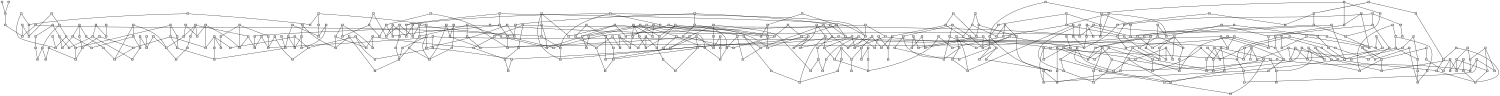 graph G { 
overlap=false
size =  "10";
node [shape=square , fixedsize=true, fontsize=5, width=.10, height=.10];
0[ pos = "0.11536,5.94378!", label="0" ]
1[ pos = "2.03345,6.10248!", label="1" ]
2[ pos = "2.69478,4.07483!", label="2" ]
3[ pos = "8.80306,5.99658!", label="3" ]
4[ pos = "1.3303,6.43544!", label="4" ]
5[ pos = "7.25028,3.07352!", label="5" ]
6[ pos = "5.8327,6.76443!", label="6" ]
7[ pos = "1.64983,3.02927!", label="7" ]
8[ pos = "8.55251,4.69344!", label="8" ]
9[ pos = "8.05506,7.86676!", label="9" ]
10[ pos = "7.99677,6.15192!", label="10" ]
11[ pos = "9.32615,2.05481!", label="11" ]
12[ pos = "6.60268,1.29368!", label="12" ]
13[ pos = "7.6043,6.36372!", label="13" ]
14[ pos = "5.4854,1.50487!", label="14" ]
15[ pos = "9.53673,3.43425!", label="15" ]
16[ pos = "3.97015,2.05695!", label="16" ]
17[ pos = "4.56832,4.1551!", label="17" ]
18[ pos = "6.72292,1.96509!", label="18" ]
19[ pos = "1.61412,8.89615!", label="19" ]
20[ pos = "6.28956,7.61956!", label="20" ]
21[ pos = "4.42091,2.6722!", label="21" ]
22[ pos = "3.85998,1.74383!", label="22" ]
23[ pos = "0.932951,8.29493!", label="23" ]
24[ pos = "6.06616,4.25367!", label="24" ]
25[ pos = "6.97745,6.57094!", label="25" ]
26[ pos = "0.62624,6.56728!", label="26" ]
27[ pos = "9.57244,7.61956!", label="27" ]
28[ pos = "8.65352,5.9386!", label="28" ]
29[ pos = "0.183721,2.36244!", label="29" ]
30[ pos = "6.43117,1.37181!", label="30" ]
31[ pos = "3.23038,8.25159!", label="31" ]
32[ pos = "4.4792,7.67968!", label="32" ]
33[ pos = "0.15717,8.2992!", label="33" ]
34[ pos = "6.71468,9.24955!", label="34" ]
35[ pos = "4.38917,7.47093!", label="35" ]
36[ pos = "7.52251,0.0784326!", label="36" ]
37[ pos = "7.47368,5.50401!", label="37" ]
38[ pos = "9.55107,1.64251!", label="38" ]
39[ pos = "1.72857,0.215155!", label="39" ]
40[ pos = "0.0396741,5.1558!", label="40" ]
41[ pos = "9.70702,0.356761!", label="41" ]
42[ pos = "8.49879,9.79064!", label="42" ]
43[ pos = "5.78936,2.08838!", label="43" ]
44[ pos = "3.54198,3.41746!", label="44" ]
45[ pos = "0.218818,8.12433!", label="45" ]
46[ pos = "1.70171,7.42363!", label="46" ]
47[ pos = "0.888394,3.61644!", label="47" ]
48[ pos = "6.02008,2.17902!", label="48" ]
49[ pos = "3.19742,7.84356!", label="49" ]
50[ pos = "7.24326,4.7087!", label="50" ]
51[ pos = "3.28257,5.75671!", label="51" ]
52[ pos = "5.42283,5.13382!", label="52" ]
53[ pos = "4.94583,8.45668!", label="53" ]
54[ pos = "4.7441,3.44523!", label="54" ]
55[ pos = "5.58153,6.65487!", label="55" ]
56[ pos = "9.38322,3.17301!", label="56" ]
57[ pos = "1.42216,6.19037!", label="57" ]
58[ pos = "3.21696,3.50993!", label="58" ]
59[ pos = "7.41356,9.65361!", label="59" ]
60[ pos = "1.19297,6.45741!", label="60" ]
61[ pos = "2.02826,3.19193!", label="61" ]
62[ pos = "5.16739,0.551469!", label="62" ]
63[ pos = "2.33802,2.54952!", label="63" ]
64[ pos = "2.03284,7.73614!", label="64" ]
65[ pos = "9.64812,7.4105!", label="65" ]
66[ pos = "6.94357,4.93789!", label="66" ]
67[ pos = "1.01138,8.10205!", label="67" ]
68[ pos = "9.44639,6.91824!", label="68" ]
69[ pos = "6.93777,3.72875!", label="69" ]
70[ pos = "5.33982,1.94952!", label="70" ]
71[ pos = "0.599689,5.78967!", label="71" ]
72[ pos = "2.0661,6.8923!", label="72" ]
73[ pos = "8.8638,6.34877!", label="73" ]
74[ pos = "0.448317,3.2255!", label="74" ]
75[ pos = "0.442213,4.81918!", label="75" ]
76[ pos = "0.592975,0.597247!", label="76" ]
77[ pos = "1.49297,2.42195!", label="77" ]
78[ pos = "4.75936,9.45952!", label="78" ]
79[ pos = "3.96771,8.38343!", label="79" ]
80[ pos = "5.01999,9.34263!", label="80" ]
81[ pos = "7.03116,6.9332!", label="81" ]
82[ pos = "8.51344,4.34339!", label="82" ]
83[ pos = "6.85629,9.16745!", label="83" ]
84[ pos = "8.11029,2.37709!", label="84" ]
85[ pos = "5.11155,8.83358!", label="85" ]
86[ pos = "1.30222,9.76501!", label="86" ]
87[ pos = "1.4539,6.10828!", label="87" ]
88[ pos = "5.12345,7.71264!", label="88" ]
89[ pos = "0.334483,8.4228!", label="89" ]
90[ pos = "9.92218,2.25043!", label="90" ]
91[ pos = "7.43797,2.40242!", label="91" ]
92[ pos = "9.79156,4.19019!", label="92" ]
93[ pos = "6.05731,5.98254!", label="93" ]
94[ pos = "2.47322,0.662862!", label="94" ]
95[ pos = "8.72951,4.76241!", label="95" ]
96[ pos = "6.54622,4.80392!", label="96" ]
97[ pos = "4.43129,1.65899!", label="97" ]
98[ pos = "8.71303,5.14451!", label="98" ]
99[ pos = "6.65853,3.9256!", label="99" ]
100[ pos = "8.99594,1.26957!", label="100" ]
101[ pos = "2.69265,6.59536!", label="101" ]
102[ pos = "6.6567,7.31376!", label="102" ]
103[ pos = "9.37681,6.41224!", label="103" ]
104[ pos = "4.65072,9.84497!", label="104" ]
105[ pos = "5.70086,5.3151!", label="105" ]
106[ pos = "5.42894,1.71026!", label="106" ]
107[ pos = "7.52342,7.53258!", label="107" ]
108[ pos = "5.89984,8.40022!", label="108" ]
109[ pos = "4.72762,9.35484!", label="109" ]
110[ pos = "4.36537,8.49086!", label="110" ]
111[ pos = "6.13727,5.6444!", label="111" ]
112[ pos = "7.2393,4.7383!", label="112" ]
113[ pos = "2.4955,2.14637!", label="113" ]
114[ pos = "8.36543,7.37297!", label="114" ]
115[ pos = "2.82327,7.66289!", label="115" ]
116[ pos = "8.7463,6.16627!", label="116" ]
117[ pos = "4.46883,5.15122!", label="117" ]
118[ pos = "9.49187,2.8309!", label="118" ]
119[ pos = "2.16346,5.8153!", label="119" ]
120[ pos = "5.80676,0.313425!", label="120" ]
121[ pos = "6.39058,5.24094!", label="121" ]
122[ pos = "4.82315,0.543229!", label="122" ]
123[ pos = "6.38447,5.65111!", label="123" ]
124[ pos = "5.09293,7.2042!", label="124" ]
125[ pos = "8.07245,3.33201!", label="125" ]
126[ pos = "0.555742,5.08438!", label="126" ]
127[ pos = "2.26783,5.29984!", label="127" ]
128[ pos = "6.78884,2.57546!", label="128" ]
129[ pos = "3.43333,4.26771!", label="129" ]
130[ pos = "2.35542,8.87265!", label="130" ]
131[ pos = "4.31776,5.97675!", label="131" ]
132[ pos = "3.06619,2.45003!", label="132" ]
133[ pos = "6.79006,7.95129!", label="133" ]
134[ pos = "1.95807,2.36427!", label="134" ]
135[ pos = "4.1728,3.7434!", label="135" ]
136[ pos = "2.81289,8.95474!", label="136" ]
137[ pos = "5.39445,1.72826!", label="137" ]
138[ pos = "0.0210578,5.49944!", label="138" ]
139[ pos = "6.27003,2.51289!", label="139" ]
140[ pos = "2.6075,7.39158!", label="140" ]
141[ pos = "8.22291,4.0202!", label="141" ]
142[ pos = "5.2266,0.397046!", label="142" ]
143[ pos = "9.76073,8.3105!", label="143" ]
144[ pos = "3.94726,4.55794!", label="144" ]
145[ pos = "1.01627,9.20652!", label="145" ]
146[ pos = "9.63164,5.30076!", label="146" ]
147[ pos = "6.67226,4.77828!", label="147" ]
148[ pos = "6.72475,8.31721!", label="148" ]
149[ pos = "7.5689,3.75713!", label="149" ]
150[ pos = "0.269173,9.77325!", label="150" ]
151[ pos = "6.32435,9.93561!", label="151" ]
152[ pos = "8.9526,8.41761!", label="152" ]
153[ pos = "7.26554,3.61736!", label="153" ]
154[ pos = "7.00247,1.142!", label="154" ]
155[ pos = "5.99109,4.185!", label="155" ]
156[ pos = "2.74239,8.56502!", label="156" ]
157[ pos = "8.87356,2.83792!", label="157" ]
158[ pos = "6.62252,2.1952!", label="158" ]
159[ pos = "7.81671,9.57213!", label="159" ]
160[ pos = "6.53005,9.74151!", label="160" ]
161[ pos = "0.579547,3.45897!", label="161" ]
162[ pos = "3.20322,0.126347!", label="162" ]
163[ pos = "1.97821,0.290231!", label="163" ]
164[ pos = "3.55174,4.77554!", label="164" ]
165[ pos = "6.2801,6.64418!", label="165" ]
166[ pos = "4.70138,6.73025!", label="166" ]
167[ pos = "6.10096,4.44288!", label="167" ]
168[ pos = "6.57247,4.16333!", label="168" ]
169[ pos = "8.11975,5.06119!", label="169" ]
170[ pos = "5.80798,9.84649!", label="170" ]
171[ pos = "0.921049,7.04642!", label="171" ]
172[ pos = "8.86013,3.13852!", label="172" ]
173[ pos = "5.28001,6.51601!", label="173" ]
174[ pos = "7.05039,6.05731!", label="174" ]
175[ pos = "2.20038,4.29121!", label="175" ]
176[ pos = "1.41392,9.99329!", label="176" ]
177[ pos = "9.01975,8.83541!", label="177" ]
178[ pos = "0.143437,4.63179!", label="178" ]
179[ pos = "8.89126,9.04904!", label="179" ]
180[ pos = "6.44093,5.64623!", label="180" ]
181[ pos = "3.96191,5.99933!", label="181" ]
182[ pos = "9.59258,2.72011!", label="182" ]
183[ pos = "7.54875,7.62963!", label="183" ]
184[ pos = "7.0806,4.46608!", label="184" ]
185[ pos = "5.63524,5.52477!", label="185" ]
186[ pos = "0.541704,1.80059!", label="186" ]
187[ pos = "2.996,7.78924!", label="187" ]
188[ pos = "3.3842,6.33992!", label="188" ]
189[ pos = "4.26191,7.09799!", label="189" ]
190[ pos = "2.87973,5.37461!", label="190" ]
191[ pos = "5.23881,7.98914!", label="191" ]
192[ pos = "4.53932,9.99359!", label="192" ]
193[ pos = "4.79598,2.45582!", label="193" ]
194[ pos = "1.58757,7.9104!", label="194" ]
195[ pos = "2.62795,7.90216!", label="195" ]
196[ pos = "7.34703,7.56249!", label="196" ]
197[ pos = "3.2139,6.52211!", label="197" ]
198[ pos = "3.3433,5.04013!", label="198" ]
199[ pos = "1.27476,0.171209!", label="199" ]
200[ pos = "0.948515,0.412!", label="200" ]
201[ pos = "9.05301,9.78637!", label="201" ]
202[ pos = "9.37071,5.00534!", label="202" ]
203[ pos = "0.714743,3.41746!", label="203" ]
204[ pos = "7.80236,6.20777!", label="204" ]
205[ pos = "4.19996,1.93945!", label="205" ]
206[ pos = "4.54299,1.35014!", label="206" ]
207[ pos = "5.8208,6.49739!", label="207" ]
208[ pos = "0.908536,7.23502!", label="208" ]
209[ pos = "7.93085,6.75588!", label="209" ]
210[ pos = "2.73354,6.86911!", label="210" ]
211[ pos = "4.96872,4.01013!", label="211" ]
212[ pos = "7.28874,9.97009!", label="212" ]
213[ pos = "8.1991,8.22504!", label="213" ]
214[ pos = "8.41761,8.80062!", label="214" ]
215[ pos = "4.45051,3.05734!", label="215" ]
216[ pos = "7.7102,5.90045!", label="216" ]
217[ pos = "9.176,7.93603!", label="217" ]
218[ pos = "4.52345,5.27329!", label="218" ]
219[ pos = "9.13816,1.24851!", label="219" ]
220[ pos = "2.66274,3.59447!", label="220" ]
221[ pos = "5.0383,3.70952!", label="221" ]
222[ pos = "6.53493,3.00058!", label="222" ]
223[ pos = "9.39818,5.96118!", label="223" ]
224[ pos = "4.58632,2.02277!", label="224" ]
225[ pos = "0.00793481,9.48088!", label="225" ]
226[ pos = "2.84127,6.2273!", label="226" ]
227[ pos = "4.2555,4.84664!", label="227" ]
228[ pos = "6.34663,5.12711!", label="228" ]
229[ pos = "4.64217,6.43239!", label="229" ]
230[ pos = "1.34098,6.92343!", label="230" ]
231[ pos = "0.807825,7.58873!", label="231" ]
232[ pos = "5.96149,7.64245!", label="232" ]
233[ pos = "8.3697,5.37645!", label="233" ]
234[ pos = "2.29194,6.22974!", label="234" ]
235[ pos = "9.88952,8.91201!", label="235" ]
236[ pos = "7.57836,2.16468!", label="236" ]
237[ pos = "8.28303,0.388501!", label="237" ]
238[ pos = "7.41234,7.15445!", label="238" ]
239[ pos = "7.98456,2.83853!", label="239" ]
240[ pos = "8.70083,7.4749!", label="240" ]
241[ pos = "4.17554,3.6906!", label="241" ]
242[ pos = "5.23392,8.51711!", label="242" ]
243[ pos = "5.39293,8.19697!", label="243" ]
244[ pos = "3.66344,8.10511!", label="244" ]
245[ pos = "9.83093,1.78167!", label="245" ]
246[ pos = "2.70241,0.143437!", label="246" ]
247[ pos = "0.64272,5.37919!", label="247" ]
248[ pos = "3.361,5.1619!", label="248" ]
249[ pos = "0.562761,2.82327!", label="249" ]
250[ pos = "3.02957,9.31333!", label="250" ]
251[ pos = "1.15482,4.34889!", label="251" ]
252[ pos = "1.22288,8.39564!", label="252" ]
253[ pos = "7.00339,5.27055!", label="253" ]
254[ pos = "9.79492,8.45302!", label="254" ]
255[ pos = "0.15717,3.89874!", label="255" ]
256[ pos = "5.44084,9.52116!", label="256" ]
257[ pos = "5.14206,7.75658!", label="257" ]
258[ pos = "7.29606,4.08185!", label="258" ]
259[ pos = "9.84863,2.15918!", label="259" ]
260[ pos = "7.44499,6.7864!", label="260" ]
261[ pos = "2.61544,0.22248!", label="261" ]
262[ pos = "7.15201,7.00858!", label="262" ]
263[ pos = "0.812708,8.35505!", label="263" ]
264[ pos = "6.63015,0.795312!", label="264" ]
265[ pos = "1.24577,6.30421!", label="265" ]
266[ pos = "1.15329,3.77392!", label="266" ]
267[ pos = "7.68303,5.81408!", label="267" ]
268[ pos = "1.33305,1.57659!", label="268" ]
269[ pos = "5.83026,6.96127!", label="269" ]
270[ pos = "0.364696,9.34935!", label="270" ]
271[ pos = "1.05502,6.22517!", label="271" ]
272[ pos = "6.05976,6.9042!", label="272" ]
273[ pos = "9.17997,5.36241!", label="273" ]
274[ pos = "0.475784,1.07913!", label="274" ]
275[ pos = "5.65203,5.1442!", label="275" ]
276[ pos = "4.95895,1.86712!", label="276" ]
277[ pos = "3.40831,3.01736!", label="277" ]
278[ pos = "3.40342,3.87799!", label="278" ]
279[ pos = "4.73891,8.75515!", label="279" ]
280[ pos = "1.55217,9.69207!", label="280" ]
281[ pos = "7.47215,7.15964!", label="281" ]
282[ pos = "5.14206,6.67501!", label="282" ]
283[ pos = "0.784936,1.87475!", label="283" ]
284[ pos = "4.7087,3.80963!", label="284" ]
285[ pos = "0.957671,9.37895!", label="285" ]
286[ pos = "9.86694,0.109867!", label="286" ]
287[ pos = "2.37983,7.21183!", label="287" ]
288[ pos = "0.871914,1.17924!", label="288" ]
289[ pos = "4.12336,5.50523!", label="289" ]
290[ pos = "0.283822,5.47777!", label="290" ]
291[ pos = "7.39586,5.87512!", label="291" ]
292[ pos = "2.53639,6.85629!", label="292" ]
293[ pos = "4.1847,6.74062!", label="293" ]
294[ pos = "4.23261,4.92447!", label="294" ]
295[ pos = "2.40333,9.13083!", label="295" ]
296[ pos = "2.97403,9.81292!", label="296" ]
297[ pos = "7.85699,2.04199!", label="297" ]
298[ pos = "7.53746,2.89163!", label="298" ]
299[ pos = "8.3343,1.40965!", label="299" ]
300[ pos = "7.21152,0.00946074!", label="300" ]
301[ pos = "0.142216,1.75451!", label="301" ]
302[ pos = "3.1077,8.81344!", label="302" ]
303[ pos = "2.3954,4.56709!", label="303" ]
304[ pos = "9.25535,6.71438!", label="304" ]
305[ pos = "9.36949,2.49397!", label="305" ]
306[ pos = "6.29231,1.0596!", label="306" ]
307[ pos = "6.23463,3.38755!", label="307" ]
308[ pos = "5.57024,8.07367!", label="308" ]
309[ pos = "8.48231,3.27952!", label="309" ]
310[ pos = "6.47816,2.13263!", label="310" ]
311[ pos = "0.351878,2.34535!", label="311" ]
312[ pos = "4.80392,1.93213!", label="312" ]
313[ pos = "2.57912,2.91726!", label="313" ]
314[ pos = "4.94278,5.11216!", label="314" ]
315[ pos = "4.76669,3.61156!", label="315" ]
316[ pos = "3.76507,7.90307!", label="316" ]
317[ pos = "2.70272,8.63186!", label="317" ]
318[ pos = "8.95779,1.35075!", label="318" ]
319[ pos = "5.92914,6.31062!", label="319" ]
320[ pos = "9.64965,0.689413!", label="320" ]
321[ pos = "5.87786,5.95019!", label="321" ]
322[ pos = "2.1366,9.41893!", label="322" ]
323[ pos = "9.88556,7.02963!", label="323" ]
324[ pos = "8.51589,4.65316!", label="324" ]
325[ pos = "1.40049,9.83428!", label="325" ]
326[ pos = "1.04007,5.30015!", label="326" ]
327[ pos = "1.69256,1.57567!", label="327" ]
328[ pos = "0.0128178,9.63622!", label="328" ]
329[ pos = "3.37901,7.0629!", label="329" ]
330[ pos = "8.02545,3.83709!", label="330" ]
331[ pos = "1.08097,7.98395!", label="331" ]
332[ pos = "8.35719,8.03003!", label="332" ]
333[ pos = "9.52025,9.86663!", label="333" ]
334[ pos = "0.348216,1.42582!", label="334" ]
335[ pos = "4.36934,0.77456!", label="335" ]
336[ pos = "9.55718,3.09702!", label="336" ]
337[ pos = "6.17023,0.807825!", label="337" ]
338[ pos = "5.51469,9.96246!", label="338" ]
339[ pos = "2.62856,6.46168!", label="339" ]
340[ pos = "4.89151,8.5406!", label="340" ]
341[ pos = "9.60326,8.91629!", label="341" ]
342[ pos = "2.88278,2.0365!", label="342" ]
343[ pos = "6.09577,0.310068!", label="343" ]
344[ pos = "0.63509,9.32371!", label="344" ]
345[ pos = "3.55998,7.06931!", label="345" ]
346[ pos = "1.51402,7.37907!", label="346" ]
347[ pos = "4.8384,4.34431!", label="347" ]
348[ pos = "4.03668,3.74218!", label="348" ]
349[ pos = "3.03873,0.62685!", label="349" ]
350[ pos = "4.27442,0.554521!", label="350" ]
351[ pos = "5.6682,6.60482!", label="351" ]
352[ pos = "5.54277,6.74276!", label="352" ]
353[ pos = "4.33119,7.31376!", label="353" ]
354[ pos = "8.1869,9.90936!", label="354" ]
355[ pos = "5.30595,1.65746!", label="355" ]
356[ pos = "7.27744,4.49355!", label="356" ]
357[ pos = "1.31413,8.35078!", label="357" ]
358[ pos = "1.03183,7.76482!", label="358" ]
359[ pos = "9.794,2.35023!", label="359" ]
360[ pos = "7.76666,0.206305!", label="360" ]
361[ pos = "7.98791,0.839259!", label="361" ]
362[ pos = "4.20026,1.86346!", label="362" ]
363[ pos = "0.161748,2.82174!", label="363" ]
364[ pos = "2.91513,1.20426!", label="364" ]
365[ pos = "7.26463,1.39439!", label="365" ]
366[ pos = "1.79327,8.06543!", label="366" ]
367[ pos = "4.33973,2.75826!", label="367" ]
368[ pos = "3.23435,7.24357!", label="368" ]
369[ pos = "6.00787,1.02664!", label="369" ]
370[ pos = "5.97552,4.29121!", label="370" ]
371[ pos = "5.32243,2.902!", label="371" ]
372[ pos = "7.31742,0.0836207!", label="372" ]
373[ pos = "6.32191,1.27445!", label="373" ]
374[ pos = "8.5757,5.71886!", label="374" ]
375[ pos = "5.58306,1.80944!", label="375" ]
376[ pos = "1.5656,4.30799!", label="376" ]
377[ pos = "3.09061,1.58818!", label="377" ]
378[ pos = "8.93796,1.22898!", label="378" ]
379[ pos = "7.73827,3.85815!", label="379" ]
380[ pos = "6.16749,9.39329!", label="380" ]
381[ pos = "7.76666,7.96258!", label="381" ]
382[ pos = "8.02423,1.09958!", label="382" ]
383[ pos = "1.46062,8.5052!", label="383" ]
384[ pos = "7.3217,3.03018!", label="384" ]
385[ pos = "8.40938,2.81838!", label="385" ]
386[ pos = "8.76614,5.95264!", label="386" ]
387[ pos = "6.64541,0.794092!", label="387" ]
388[ pos = "5.71612,5.69414!", label="388" ]
389[ pos = "5.97613,6.13788!", label="389" ]
390[ pos = "2.66457,6.94662!", label="390" ]
391[ pos = "2.82052,3.11441!", label="391" ]
392[ pos = "1.25401,6.46535!", label="392" ]
393[ pos = "6.85934,7.84417!", label="393" ]
394[ pos = "2.64321,7.22556!", label="394" ]
395[ pos = "4.81521,8.20826!", label="395" ]
396[ pos = "4.02997,0.0985748!", label="396" ]
397[ pos = "1.67608,1.43651!", label="397" ]
398[ pos = "2.14972,4.61104!", label="398" ]
399[ pos = "4.67025,3.42784!", label="399" ]
400[ pos = "1.55675,5.34501!", label="400" ]
401[ pos = "0.307932,8.87326!", label="401" ]
402[ pos = "0.506302,5.5501!", label="402" ]
403[ pos = "9.80438,6.24409!", label="403" ]
404[ pos = "2.24219,4.5204!", label="404" ]
405[ pos = "3.18949,6.70248!", label="405" ]
406[ pos = "4.51247,0.307932!", label="406" ]
407[ pos = "7.42729,1.00375!", label="407" ]
408[ pos = "5.11521,4.32691!", label="408" ]
409[ pos = "8.84671,3.44676!", label="409" ]
410[ pos = "6.29597,9.41649!", label="410" ]
411[ pos = "5.20432,6.93869!", label="411" ]
412[ pos = "5.80248,7.92291!", label="412" ]
413[ pos = "7.687,8.23573!", label="413" ]
414[ pos = "7.41417,1.3654!", label="414" ]
415[ pos = "8.1698,7.42149!", label="415" ]
416[ pos = "8.75546,8.24366!", label="416" ]
417[ pos = "2.03803,0.687277!", label="417" ]
418[ pos = "9.20652,1.55278!", label="418" ]
419[ pos = "1.89154,0.474563!", label="419" ]
420[ pos = "5.72619,2.57088!", label="420" ]
421[ pos = "2.4369,2.04321!", label="421" ]
422[ pos = "9.39543,2.47505!", label="422" ]
423[ pos = "1.88574,0.528581!", label="423" ]
424[ pos = "0.49501,8.35444!", label="424" ]
425[ pos = "0.168462,7.54967!", label="425" ]
426[ pos = "4.93698,5.17655!", label="426" ]
427[ pos = "9.27885,1.42857!", label="427" ]
428[ pos = "9.84649,0.279855!", label="428" ]
429[ pos = "6.05579,0.0900296!", label="429" ]
430[ pos = "1.12461,1.94159!", label="430" ]
431[ pos = "2.72347,0.693381!", label="431" ]
432[ pos = "0.794092,8.5934!", label="432" ]
433[ pos = "5.49669,5.07004!", label="433" ]
434[ pos = "6.9396,0.242622!", label="434" ]
435[ pos = "6.5627,5.02213!", label="435" ]
436[ pos = "4.0611,8.66665!", label="436" ]
437[ pos = "9.75677,6.54775!", label="437" ]
438[ pos = "6.6509,7.93329!", label="438" ]
439[ pos = "5.24155,7.05313!", label="439" ]
440[ pos = "3.80291,1.82104!", label="440" ]
441[ pos = "3.50352,4.61745!", label="441" ]
442[ pos = "7.67052,9.69481!", label="442" ]
443[ pos = "3.97504,3.37046!", label="443" ]
444[ pos = "3.58592,7.39738!", label="444" ]
445[ pos = "8.60103,4.04401!", label="445" ]
446[ pos = "4.65102,4.73098!", label="446" ]
447[ pos = "5.65844,3.76385!", label="447" ]
448[ pos = "8.61354,6.0744!", label="448" ]
449[ pos = "4.14319,4.14289!", label="449" ]
450[ pos = "9.84039,5.71398!", label="450" ]
451[ pos = "4.03394,1.73437!", label="451" ]
452[ pos = "4.2024,4.44044!", label="452" ]
453[ pos = "2.74789,9.91516!", label="453" ]
454[ pos = "9.68108,8.97946!", label="454" ]
455[ pos = "3.10282,6.25294!", label="455" ]
456[ pos = "0.509354,0.814234!", label="456" ]
457[ pos = "3.09214,4.42854!", label="457" ]
458[ pos = "7.6632,5.97095!", label="458" ]
459[ pos = "2.79122,4.76821!", label="459" ]
460[ pos = "3.5081,2.31452!", label="460" ]
461[ pos = "8.70418,2.45277!", label="461" ]
462[ pos = "3.42509,5.93646!", label="462" ]
463[ pos = "0.863369,7.46544!", label="463" ]
464[ pos = "2.21564,3.17942!", label="464" ]
465[ pos = "2.99966,5.33982!", label="465" ]
466[ pos = "8.10694,9.87335!", label="466" ]
467[ pos = "1.08524,2.772!", label="467" ]
468[ pos = "2.16804,4.33851!", label="468" ]
469[ pos = "0.573748,7.15751!", label="469" ]
470[ pos = "5.94806,5.72344!", label="470" ]
471[ pos = "7.6397,4.11725!", label="471" ]
472[ pos = "5.14847,4.23261!", label="472" ]
473[ pos = "4.73769,2.07312!", label="473" ]
474[ pos = "2.14331,4.81796!", label="474" ]
475[ pos = "5.78906,7.93909!", label="475" ]
476[ pos = "5.16251,0.883206!", label="476" ]
477[ pos = "1.30894,2.98532!", label="477" ]
478[ pos = "6.94205,9.57457!", label="478" ]
479[ pos = "8.79055,2.9429!", label="479" ]
480[ pos = "0.665304,5.21378!", label="480" ]
481[ pos = "8.65078,1.40751!", label="481" ]
482[ pos = "5.99933,2.43995!", label="482" ]
483[ pos = "1.0596,0.607929!", label="483" ]
484[ pos = "3.03873,5.61937!", label="484" ]
485[ pos = "3.95917,8.60042!", label="485" ]
486[ pos = "6.97867,6.08753!", label="486" ]
487[ pos = "7.58507,6.94723!", label="487" ]
488[ pos = "1.31596,3.78735!", label="488" ]
489[ pos = "5.80554,7.95404!", label="489" ]
490[ pos = "2.40364,4.8619!", label="490" ]
491[ pos = "9.59136,5.51225!", label="491" ]
492[ pos = "3.1605,1.76824!", label="492" ]
493[ pos = "2.92215,8.6227!", label="493" ]
494[ pos = "8.75851,7.47368!", label="494" ]
495[ pos = "6.45314,1.6538!", label="495" ]
496[ pos = "2.09082,0.294809!", label="496" ]
497[ pos = "9.24284,0.404981!", label="497" ]
498[ pos = "1.84027,0.945463!", label="498" ]
499[ pos = "3.8612,8.02881!", label="499" ]
0--138;
1--87;
1--119;
1--234;
2--175;
2--220;
2--457;
3--116;
3--223;
3--386;
4--265;
4--392;
5--128;
5--153;
5--384;
6--269;
6--351;
7--61;
7--477;
8--95;
8--169;
8--324;
9--332;
9--381;
9--415;
10--204;
10--448;
11--38;
11--259;
11--422;
12--30;
12--154;
13--204;
13--260;
14--106;
14--369;
14--476;
15--56;
15--92;
16--205;
16--440;
16--460;
17--284;
17--347;
17--449;
18--158;
18--365;
18--495;
19--145;
19--322;
19--383;
20--102;
20--232;
20--438;
21--193;
21--367;
22--440;
22--451;
23--67;
23--252;
23--263;
24--155;
24--167;
24--168;
24--370;
25--81;
25--165;
25--486;
26--171;
26--271;
27--65;
27--217;
28--374;
28--386;
28--448;
29--301;
29--311;
29--363;
30--373;
30--495;
31--49;
31--244;
31--493;
32--35;
32--395;
32--499;
33--45;
33--89;
34--83;
34--410;
34--478;
35--124;
35--353;
36--360;
36--372;
37--169;
37--253;
37--267;
38--245;
38--427;
39--163;
39--199;
40--138;
41--320;
41--428;
41--497;
42--201;
42--354;
43--48;
43--375;
44--58;
44--277;
44--443;
45--425;
46--64;
46--72;
46--346;
47--203;
47--266;
48--482;
49--187;
50--112;
50--356;
51--462;
51--484;
52--314;
52--433;
53--242;
53--340;
53--395;
54--315;
54--371;
54--399;
55--173;
55--351;
55--352;
56--172;
56--336;
57--87;
57--265;
58--278;
58--391;
59--212;
59--442;
59--478;
60--392;
61--464;
62--122;
62--142;
62--476;
63--113;
63--134;
63--313;
64--195;
64--287;
64--366;
65--323;
66--112;
66--147;
66--253;
67--331;
68--304;
68--323;
68--437;
68--494;
69--99;
69--153;
70--137;
70--276;
70--420;
71--271;
71--402;
72--287;
73--103;
73--116;
74--161;
74--249;
75--126;
75--178;
75--251;
76--200;
76--456;
77--134;
77--430;
77--467;
78--80;
78--104;
78--109;
79--485;
79--499;
80--85;
80--256;
81--102;
81--262;
82--324;
82--445;
83--148;
84--239;
84--297;
85--242;
86--285;
86--325;
88--124;
88--257;
89--401;
89--424;
90--259;
90--359;
91--128;
91--236;
91--298;
92--202;
93--321;
93--389;
94--261;
94--417;
94--431;
95--98;
96--147;
96--167;
96--435;
97--206;
97--362;
98--233;
98--273;
99--168;
99--307;
100--219;
100--318;
100--378;
101--210;
101--339;
102--272;
102--393;
103--223;
103--304;
103--437;
104--192;
105--185;
105--275;
106--137;
106--375;
107--183;
107--196;
107--281;
108--148;
108--489;
109--279;
110--279;
110--436;
111--123;
111--470;
113--342;
113--421;
114--240;
114--415;
115--140;
115--187;
115--195;
115--368;
116--448;
117--218;
117--294;
118--182;
118--336;
119--127;
120--142;
120--343;
121--180;
121--228;
122--406;
123--180;
124--439;
125--239;
125--309;
125--330;
126--480;
127--190;
127--400;
127--490;
128--158;
128--222;
129--278;
129--441;
129--457;
130--295;
130--317;
131--181;
131--229;
131--289;
132--277;
132--313;
132--342;
132--460;
133--148;
133--393;
133--438;
134--327;
135--241;
135--284;
135--348;
135--449;
136--250;
136--295;
136--302;
136--317;
137--355;
138--290;
139--310;
139--482;
140--394;
141--330;
141--445;
143--217;
143--254;
144--441;
144--452;
145--285;
145--432;
146--202;
146--491;
149--153;
149--379;
150--328;
151--160;
151--170;
152--177;
152--416;
154--365;
154--387;
155--447;
156--195;
156--317;
156--493;
157--305;
157--461;
157--479;
158--310;
159--214;
159--442;
159--466;
160--410;
160--478;
161--203;
161--255;
162--246;
162--349;
162--396;
163--419;
163--496;
164--198;
164--294;
164--441;
165--272;
166--229;
166--282;
166--293;
168--184;
169--233;
170--338;
171--208;
171--230;
172--409;
172--479;
173--282;
174--291;
174--486;
175--468;
176--325;
177--179;
177--341;
178--255;
179--201;
179--214;
180--486;
181--293;
181--462;
182--422;
183--381;
184--356;
185--388;
186--283;
186--301;
186--311;
188--197;
188--462;
189--293;
189--345;
189--353;
190--465;
191--243;
191--257;
191--395;
193--371;
193--473;
194--331;
194--366;
196--393;
197--405;
197--455;
198--248;
199--200;
200--483;
201--333;
202--273;
203--477;
204--458;
205--224;
205--362;
206--335;
206--476;
207--319;
207--351;
208--463;
208--469;
209--415;
209--487;
210--390;
210--405;
211--221;
211--284;
211--472;
213--214;
213--332;
215--367;
215--399;
215--443;
216--267;
216--458;
217--416;
217--494;
218--289;
218--426;
219--320;
219--427;
220--391;
221--315;
221--447;
222--307;
223--491;
224--473;
225--270;
225--328;
226--339;
226--455;
227--294;
227--446;
227--452;
228--435;
230--346;
230--392;
231--358;
231--463;
232--269;
232--412;
233--267;
233--374;
234--339;
235--254;
235--454;
236--297;
237--360;
237--361;
237--497;
238--262;
238--281;
239--298;
239--385;
240--494;
242--243;
243--308;
244--499;
245--259;
246--261;
247--402;
247--480;
248--465;
249--363;
249--467;
250--296;
251--266;
251--376;
252--357;
256--338;
258--356;
258--471;
260--262;
260--487;
261--496;
263--424;
263--432;
264--306;
264--387;
265--271;
266--488;
268--288;
268--327;
268--430;
269--272;
270--344;
270--401;
273--491;
274--288;
274--334;
274--456;
275--370;
275--433;
276--312;
278--348;
279--340;
280--322;
280--325;
281--487;
282--411;
283--430;
284--315;
285--344;
286--428;
287--394;
290--402;
291--458;
292--390;
295--322;
296--453;
297--299;
297--414;
298--384;
299--382;
299--481;
300--372;
300--434;
301--334;
302--485;
302--493;
303--404;
303--490;
305--422;
306--337;
306--373;
307--447;
308--475;
309--409;
312--473;
313--391;
313--464;
314--426;
314--446;
316--444;
316--499;
318--418;
318--481;
319--389;
321--470;
322--453;
326--400;
326--480;
327--397;
329--345;
329--368;
329--405;
330--379;
331--358;
332--416;
333--454;
335--350;
337--343;
337--369;
341--454;
342--492;
343--429;
345--444;
346--358;
347--408;
347--446;
348--443;
349--431;
350--396;
350--406;
352--411;
354--466;
357--383;
359--422;
361--382;
361--407;
362--451;
364--377;
364--431;
365--414;
366--383;
371--420;
376--468;
376--488;
377--492;
378--497;
379--471;
380--410;
381--413;
385--479;
387--434;
388--470;
390--394;
397--498;
398--404;
398--474;
403--437;
403--450;
404--468;
407--414;
408--433;
408--472;
409--445;
411--439;
412--475;
417--423;
417--498;
418--427;
419--423;
420--482;
423--483;
425--469;
436--485;
440--492;
449--452;
450--491;
457--459;
459--465;
459--490;
465--484;
467--477;
474--490;
475--489;
}
